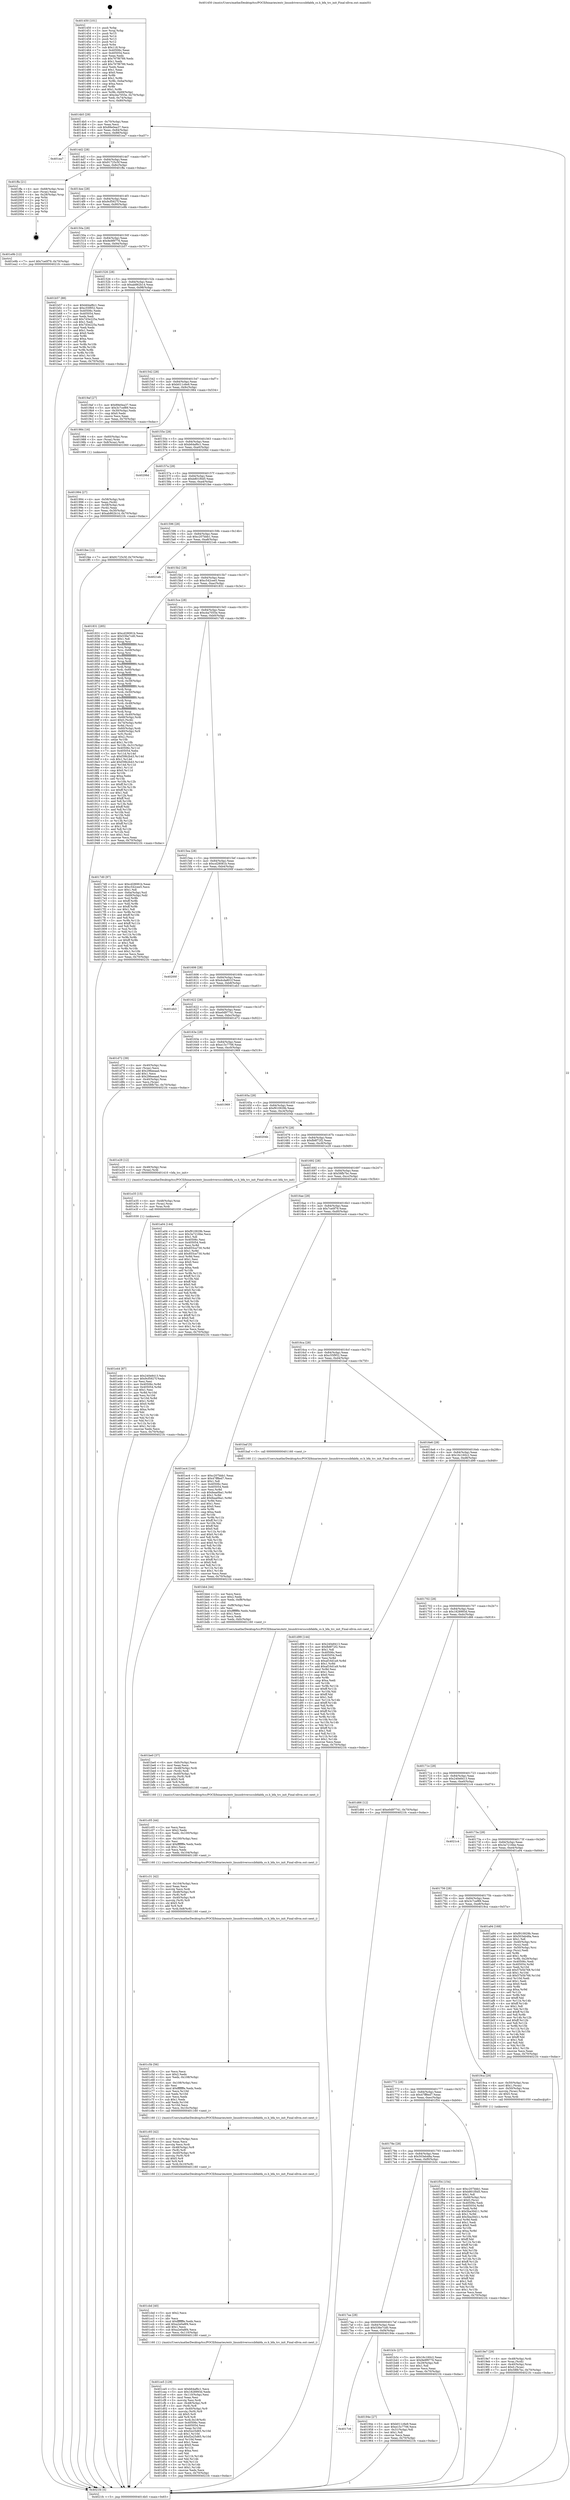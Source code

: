 digraph "0x401450" {
  label = "0x401450 (/mnt/c/Users/mathe/Desktop/tcc/POCII/binaries/extr_linuxdriversscsibfabfa_cs.h_bfa_trc_init_Final-ollvm.out::main(0))"
  labelloc = "t"
  node[shape=record]

  Entry [label="",width=0.3,height=0.3,shape=circle,fillcolor=black,style=filled]
  "0x4014b5" [label="{
     0x4014b5 [29]\l
     | [instrs]\l
     &nbsp;&nbsp;0x4014b5 \<+3\>: mov -0x70(%rbp),%eax\l
     &nbsp;&nbsp;0x4014b8 \<+2\>: mov %eax,%ecx\l
     &nbsp;&nbsp;0x4014ba \<+6\>: sub $0x89e0ea37,%ecx\l
     &nbsp;&nbsp;0x4014c0 \<+6\>: mov %eax,-0x84(%rbp)\l
     &nbsp;&nbsp;0x4014c6 \<+6\>: mov %ecx,-0x88(%rbp)\l
     &nbsp;&nbsp;0x4014cc \<+6\>: je 0000000000401ea7 \<main+0xa57\>\l
  }"]
  "0x401ea7" [label="{
     0x401ea7\l
  }", style=dashed]
  "0x4014d2" [label="{
     0x4014d2 [28]\l
     | [instrs]\l
     &nbsp;&nbsp;0x4014d2 \<+5\>: jmp 00000000004014d7 \<main+0x87\>\l
     &nbsp;&nbsp;0x4014d7 \<+6\>: mov -0x84(%rbp),%eax\l
     &nbsp;&nbsp;0x4014dd \<+5\>: sub $0x91725c5f,%eax\l
     &nbsp;&nbsp;0x4014e2 \<+6\>: mov %eax,-0x8c(%rbp)\l
     &nbsp;&nbsp;0x4014e8 \<+6\>: je 0000000000401ffa \<main+0xbaa\>\l
  }"]
  Exit [label="",width=0.3,height=0.3,shape=circle,fillcolor=black,style=filled,peripheries=2]
  "0x401ffa" [label="{
     0x401ffa [21]\l
     | [instrs]\l
     &nbsp;&nbsp;0x401ffa \<+4\>: mov -0x68(%rbp),%rax\l
     &nbsp;&nbsp;0x401ffe \<+2\>: mov (%rax),%eax\l
     &nbsp;&nbsp;0x402000 \<+4\>: lea -0x28(%rbp),%rsp\l
     &nbsp;&nbsp;0x402004 \<+1\>: pop %rbx\l
     &nbsp;&nbsp;0x402005 \<+2\>: pop %r12\l
     &nbsp;&nbsp;0x402007 \<+2\>: pop %r13\l
     &nbsp;&nbsp;0x402009 \<+2\>: pop %r14\l
     &nbsp;&nbsp;0x40200b \<+2\>: pop %r15\l
     &nbsp;&nbsp;0x40200d \<+1\>: pop %rbp\l
     &nbsp;&nbsp;0x40200e \<+1\>: ret\l
  }"]
  "0x4014ee" [label="{
     0x4014ee [28]\l
     | [instrs]\l
     &nbsp;&nbsp;0x4014ee \<+5\>: jmp 00000000004014f3 \<main+0xa3\>\l
     &nbsp;&nbsp;0x4014f3 \<+6\>: mov -0x84(%rbp),%eax\l
     &nbsp;&nbsp;0x4014f9 \<+5\>: sub $0x9cf5927f,%eax\l
     &nbsp;&nbsp;0x4014fe \<+6\>: mov %eax,-0x90(%rbp)\l
     &nbsp;&nbsp;0x401504 \<+6\>: je 0000000000401e9b \<main+0xa4b\>\l
  }"]
  "0x401e44" [label="{
     0x401e44 [87]\l
     | [instrs]\l
     &nbsp;&nbsp;0x401e44 \<+5\>: mov $0x240e8413,%ecx\l
     &nbsp;&nbsp;0x401e49 \<+5\>: mov $0x9cf5927f,%edx\l
     &nbsp;&nbsp;0x401e4e \<+2\>: xor %esi,%esi\l
     &nbsp;&nbsp;0x401e50 \<+8\>: mov 0x40506c,%r8d\l
     &nbsp;&nbsp;0x401e58 \<+8\>: mov 0x405054,%r9d\l
     &nbsp;&nbsp;0x401e60 \<+3\>: sub $0x1,%esi\l
     &nbsp;&nbsp;0x401e63 \<+3\>: mov %r8d,%r10d\l
     &nbsp;&nbsp;0x401e66 \<+3\>: add %esi,%r10d\l
     &nbsp;&nbsp;0x401e69 \<+4\>: imul %r10d,%r8d\l
     &nbsp;&nbsp;0x401e6d \<+4\>: and $0x1,%r8d\l
     &nbsp;&nbsp;0x401e71 \<+4\>: cmp $0x0,%r8d\l
     &nbsp;&nbsp;0x401e75 \<+4\>: sete %r11b\l
     &nbsp;&nbsp;0x401e79 \<+4\>: cmp $0xa,%r9d\l
     &nbsp;&nbsp;0x401e7d \<+3\>: setl %bl\l
     &nbsp;&nbsp;0x401e80 \<+3\>: mov %r11b,%r14b\l
     &nbsp;&nbsp;0x401e83 \<+3\>: and %bl,%r14b\l
     &nbsp;&nbsp;0x401e86 \<+3\>: xor %bl,%r11b\l
     &nbsp;&nbsp;0x401e89 \<+3\>: or %r11b,%r14b\l
     &nbsp;&nbsp;0x401e8c \<+4\>: test $0x1,%r14b\l
     &nbsp;&nbsp;0x401e90 \<+3\>: cmovne %edx,%ecx\l
     &nbsp;&nbsp;0x401e93 \<+3\>: mov %ecx,-0x70(%rbp)\l
     &nbsp;&nbsp;0x401e96 \<+5\>: jmp 00000000004021fc \<main+0xdac\>\l
  }"]
  "0x401e9b" [label="{
     0x401e9b [12]\l
     | [instrs]\l
     &nbsp;&nbsp;0x401e9b \<+7\>: movl $0x7ce0f79,-0x70(%rbp)\l
     &nbsp;&nbsp;0x401ea2 \<+5\>: jmp 00000000004021fc \<main+0xdac\>\l
  }"]
  "0x40150a" [label="{
     0x40150a [28]\l
     | [instrs]\l
     &nbsp;&nbsp;0x40150a \<+5\>: jmp 000000000040150f \<main+0xbf\>\l
     &nbsp;&nbsp;0x40150f \<+6\>: mov -0x84(%rbp),%eax\l
     &nbsp;&nbsp;0x401515 \<+5\>: sub $0x9e9f9776,%eax\l
     &nbsp;&nbsp;0x40151a \<+6\>: mov %eax,-0x94(%rbp)\l
     &nbsp;&nbsp;0x401520 \<+6\>: je 0000000000401b57 \<main+0x707\>\l
  }"]
  "0x401e35" [label="{
     0x401e35 [15]\l
     | [instrs]\l
     &nbsp;&nbsp;0x401e35 \<+4\>: mov -0x48(%rbp),%rax\l
     &nbsp;&nbsp;0x401e39 \<+3\>: mov (%rax),%rax\l
     &nbsp;&nbsp;0x401e3c \<+3\>: mov %rax,%rdi\l
     &nbsp;&nbsp;0x401e3f \<+5\>: call 0000000000401030 \<free@plt\>\l
     | [calls]\l
     &nbsp;&nbsp;0x401030 \{1\} (unknown)\l
  }"]
  "0x401b57" [label="{
     0x401b57 [88]\l
     | [instrs]\l
     &nbsp;&nbsp;0x401b57 \<+5\>: mov $0xb64af6c1,%eax\l
     &nbsp;&nbsp;0x401b5c \<+5\>: mov $0xc55f952,%ecx\l
     &nbsp;&nbsp;0x401b61 \<+7\>: mov 0x40506c,%edx\l
     &nbsp;&nbsp;0x401b68 \<+7\>: mov 0x405054,%esi\l
     &nbsp;&nbsp;0x401b6f \<+2\>: mov %edx,%edi\l
     &nbsp;&nbsp;0x401b71 \<+6\>: add $0x7d3e225a,%edi\l
     &nbsp;&nbsp;0x401b77 \<+3\>: sub $0x1,%edi\l
     &nbsp;&nbsp;0x401b7a \<+6\>: sub $0x7d3e225a,%edi\l
     &nbsp;&nbsp;0x401b80 \<+3\>: imul %edi,%edx\l
     &nbsp;&nbsp;0x401b83 \<+3\>: and $0x1,%edx\l
     &nbsp;&nbsp;0x401b86 \<+3\>: cmp $0x0,%edx\l
     &nbsp;&nbsp;0x401b89 \<+4\>: sete %r8b\l
     &nbsp;&nbsp;0x401b8d \<+3\>: cmp $0xa,%esi\l
     &nbsp;&nbsp;0x401b90 \<+4\>: setl %r9b\l
     &nbsp;&nbsp;0x401b94 \<+3\>: mov %r8b,%r10b\l
     &nbsp;&nbsp;0x401b97 \<+3\>: and %r9b,%r10b\l
     &nbsp;&nbsp;0x401b9a \<+3\>: xor %r9b,%r8b\l
     &nbsp;&nbsp;0x401b9d \<+3\>: or %r8b,%r10b\l
     &nbsp;&nbsp;0x401ba0 \<+4\>: test $0x1,%r10b\l
     &nbsp;&nbsp;0x401ba4 \<+3\>: cmovne %ecx,%eax\l
     &nbsp;&nbsp;0x401ba7 \<+3\>: mov %eax,-0x70(%rbp)\l
     &nbsp;&nbsp;0x401baa \<+5\>: jmp 00000000004021fc \<main+0xdac\>\l
  }"]
  "0x401526" [label="{
     0x401526 [28]\l
     | [instrs]\l
     &nbsp;&nbsp;0x401526 \<+5\>: jmp 000000000040152b \<main+0xdb\>\l
     &nbsp;&nbsp;0x40152b \<+6\>: mov -0x84(%rbp),%eax\l
     &nbsp;&nbsp;0x401531 \<+5\>: sub $0xab862b14,%eax\l
     &nbsp;&nbsp;0x401536 \<+6\>: mov %eax,-0x98(%rbp)\l
     &nbsp;&nbsp;0x40153c \<+6\>: je 00000000004019af \<main+0x55f\>\l
  }"]
  "0x401ce5" [label="{
     0x401ce5 [129]\l
     | [instrs]\l
     &nbsp;&nbsp;0x401ce5 \<+5\>: mov $0xb64af6c1,%ecx\l
     &nbsp;&nbsp;0x401cea \<+5\>: mov $0x1828993d,%edx\l
     &nbsp;&nbsp;0x401cef \<+6\>: mov -0x110(%rbp),%esi\l
     &nbsp;&nbsp;0x401cf5 \<+3\>: imul %eax,%esi\l
     &nbsp;&nbsp;0x401cf8 \<+3\>: movslq %esi,%rdi\l
     &nbsp;&nbsp;0x401cfb \<+4\>: mov -0x48(%rbp),%r8\l
     &nbsp;&nbsp;0x401cff \<+3\>: mov (%r8),%r8\l
     &nbsp;&nbsp;0x401d02 \<+4\>: mov -0x40(%rbp),%r9\l
     &nbsp;&nbsp;0x401d06 \<+3\>: movslq (%r9),%r9\l
     &nbsp;&nbsp;0x401d09 \<+4\>: shl $0x5,%r9\l
     &nbsp;&nbsp;0x401d0d \<+3\>: add %r9,%r8\l
     &nbsp;&nbsp;0x401d10 \<+4\>: mov %rdi,0x18(%r8)\l
     &nbsp;&nbsp;0x401d14 \<+7\>: mov 0x40506c,%eax\l
     &nbsp;&nbsp;0x401d1b \<+7\>: mov 0x405054,%esi\l
     &nbsp;&nbsp;0x401d22 \<+3\>: mov %eax,%r10d\l
     &nbsp;&nbsp;0x401d25 \<+7\>: sub $0xf2e25d65,%r10d\l
     &nbsp;&nbsp;0x401d2c \<+4\>: sub $0x1,%r10d\l
     &nbsp;&nbsp;0x401d30 \<+7\>: add $0xf2e25d65,%r10d\l
     &nbsp;&nbsp;0x401d37 \<+4\>: imul %r10d,%eax\l
     &nbsp;&nbsp;0x401d3b \<+3\>: and $0x1,%eax\l
     &nbsp;&nbsp;0x401d3e \<+3\>: cmp $0x0,%eax\l
     &nbsp;&nbsp;0x401d41 \<+4\>: sete %r11b\l
     &nbsp;&nbsp;0x401d45 \<+3\>: cmp $0xa,%esi\l
     &nbsp;&nbsp;0x401d48 \<+3\>: setl %bl\l
     &nbsp;&nbsp;0x401d4b \<+3\>: mov %r11b,%r14b\l
     &nbsp;&nbsp;0x401d4e \<+3\>: and %bl,%r14b\l
     &nbsp;&nbsp;0x401d51 \<+3\>: xor %bl,%r11b\l
     &nbsp;&nbsp;0x401d54 \<+3\>: or %r11b,%r14b\l
     &nbsp;&nbsp;0x401d57 \<+4\>: test $0x1,%r14b\l
     &nbsp;&nbsp;0x401d5b \<+3\>: cmovne %edx,%ecx\l
     &nbsp;&nbsp;0x401d5e \<+3\>: mov %ecx,-0x70(%rbp)\l
     &nbsp;&nbsp;0x401d61 \<+5\>: jmp 00000000004021fc \<main+0xdac\>\l
  }"]
  "0x4019af" [label="{
     0x4019af [27]\l
     | [instrs]\l
     &nbsp;&nbsp;0x4019af \<+5\>: mov $0x89e0ea37,%eax\l
     &nbsp;&nbsp;0x4019b4 \<+5\>: mov $0x3c7cef89,%ecx\l
     &nbsp;&nbsp;0x4019b9 \<+3\>: mov -0x30(%rbp),%edx\l
     &nbsp;&nbsp;0x4019bc \<+3\>: cmp $0x0,%edx\l
     &nbsp;&nbsp;0x4019bf \<+3\>: cmove %ecx,%eax\l
     &nbsp;&nbsp;0x4019c2 \<+3\>: mov %eax,-0x70(%rbp)\l
     &nbsp;&nbsp;0x4019c5 \<+5\>: jmp 00000000004021fc \<main+0xdac\>\l
  }"]
  "0x401542" [label="{
     0x401542 [28]\l
     | [instrs]\l
     &nbsp;&nbsp;0x401542 \<+5\>: jmp 0000000000401547 \<main+0xf7\>\l
     &nbsp;&nbsp;0x401547 \<+6\>: mov -0x84(%rbp),%eax\l
     &nbsp;&nbsp;0x40154d \<+5\>: sub $0xb011c6e9,%eax\l
     &nbsp;&nbsp;0x401552 \<+6\>: mov %eax,-0x9c(%rbp)\l
     &nbsp;&nbsp;0x401558 \<+6\>: je 0000000000401984 \<main+0x534\>\l
  }"]
  "0x401cbd" [label="{
     0x401cbd [40]\l
     | [instrs]\l
     &nbsp;&nbsp;0x401cbd \<+5\>: mov $0x2,%ecx\l
     &nbsp;&nbsp;0x401cc2 \<+1\>: cltd\l
     &nbsp;&nbsp;0x401cc3 \<+2\>: idiv %ecx\l
     &nbsp;&nbsp;0x401cc5 \<+6\>: imul $0xfffffffe,%edx,%ecx\l
     &nbsp;&nbsp;0x401ccb \<+6\>: add $0xa2e0a8f4,%ecx\l
     &nbsp;&nbsp;0x401cd1 \<+3\>: add $0x1,%ecx\l
     &nbsp;&nbsp;0x401cd4 \<+6\>: sub $0xa2e0a8f4,%ecx\l
     &nbsp;&nbsp;0x401cda \<+6\>: mov %ecx,-0x110(%rbp)\l
     &nbsp;&nbsp;0x401ce0 \<+5\>: call 0000000000401160 \<next_i\>\l
     | [calls]\l
     &nbsp;&nbsp;0x401160 \{1\} (/mnt/c/Users/mathe/Desktop/tcc/POCII/binaries/extr_linuxdriversscsibfabfa_cs.h_bfa_trc_init_Final-ollvm.out::next_i)\l
  }"]
  "0x401984" [label="{
     0x401984 [16]\l
     | [instrs]\l
     &nbsp;&nbsp;0x401984 \<+4\>: mov -0x60(%rbp),%rax\l
     &nbsp;&nbsp;0x401988 \<+3\>: mov (%rax),%rax\l
     &nbsp;&nbsp;0x40198b \<+4\>: mov 0x8(%rax),%rdi\l
     &nbsp;&nbsp;0x40198f \<+5\>: call 0000000000401060 \<atoi@plt\>\l
     | [calls]\l
     &nbsp;&nbsp;0x401060 \{1\} (unknown)\l
  }"]
  "0x40155e" [label="{
     0x40155e [28]\l
     | [instrs]\l
     &nbsp;&nbsp;0x40155e \<+5\>: jmp 0000000000401563 \<main+0x113\>\l
     &nbsp;&nbsp;0x401563 \<+6\>: mov -0x84(%rbp),%eax\l
     &nbsp;&nbsp;0x401569 \<+5\>: sub $0xb64af6c1,%eax\l
     &nbsp;&nbsp;0x40156e \<+6\>: mov %eax,-0xa0(%rbp)\l
     &nbsp;&nbsp;0x401574 \<+6\>: je 000000000040206d \<main+0xc1d\>\l
  }"]
  "0x401c93" [label="{
     0x401c93 [42]\l
     | [instrs]\l
     &nbsp;&nbsp;0x401c93 \<+6\>: mov -0x10c(%rbp),%ecx\l
     &nbsp;&nbsp;0x401c99 \<+3\>: imul %eax,%ecx\l
     &nbsp;&nbsp;0x401c9c \<+3\>: movslq %ecx,%rdi\l
     &nbsp;&nbsp;0x401c9f \<+4\>: mov -0x48(%rbp),%r8\l
     &nbsp;&nbsp;0x401ca3 \<+3\>: mov (%r8),%r8\l
     &nbsp;&nbsp;0x401ca6 \<+4\>: mov -0x40(%rbp),%r9\l
     &nbsp;&nbsp;0x401caa \<+3\>: movslq (%r9),%r9\l
     &nbsp;&nbsp;0x401cad \<+4\>: shl $0x5,%r9\l
     &nbsp;&nbsp;0x401cb1 \<+3\>: add %r9,%r8\l
     &nbsp;&nbsp;0x401cb4 \<+4\>: mov %rdi,0x10(%r8)\l
     &nbsp;&nbsp;0x401cb8 \<+5\>: call 0000000000401160 \<next_i\>\l
     | [calls]\l
     &nbsp;&nbsp;0x401160 \{1\} (/mnt/c/Users/mathe/Desktop/tcc/POCII/binaries/extr_linuxdriversscsibfabfa_cs.h_bfa_trc_init_Final-ollvm.out::next_i)\l
  }"]
  "0x40206d" [label="{
     0x40206d\l
  }", style=dashed]
  "0x40157a" [label="{
     0x40157a [28]\l
     | [instrs]\l
     &nbsp;&nbsp;0x40157a \<+5\>: jmp 000000000040157f \<main+0x12f\>\l
     &nbsp;&nbsp;0x40157f \<+6\>: mov -0x84(%rbp),%eax\l
     &nbsp;&nbsp;0x401585 \<+5\>: sub $0xb801f0d5,%eax\l
     &nbsp;&nbsp;0x40158a \<+6\>: mov %eax,-0xa4(%rbp)\l
     &nbsp;&nbsp;0x401590 \<+6\>: je 0000000000401fee \<main+0xb9e\>\l
  }"]
  "0x401c5b" [label="{
     0x401c5b [56]\l
     | [instrs]\l
     &nbsp;&nbsp;0x401c5b \<+2\>: xor %ecx,%ecx\l
     &nbsp;&nbsp;0x401c5d \<+5\>: mov $0x2,%edx\l
     &nbsp;&nbsp;0x401c62 \<+6\>: mov %edx,-0x108(%rbp)\l
     &nbsp;&nbsp;0x401c68 \<+1\>: cltd\l
     &nbsp;&nbsp;0x401c69 \<+6\>: mov -0x108(%rbp),%esi\l
     &nbsp;&nbsp;0x401c6f \<+2\>: idiv %esi\l
     &nbsp;&nbsp;0x401c71 \<+6\>: imul $0xfffffffe,%edx,%edx\l
     &nbsp;&nbsp;0x401c77 \<+3\>: mov %ecx,%r10d\l
     &nbsp;&nbsp;0x401c7a \<+3\>: sub %edx,%r10d\l
     &nbsp;&nbsp;0x401c7d \<+2\>: mov %ecx,%edx\l
     &nbsp;&nbsp;0x401c7f \<+3\>: sub $0x1,%edx\l
     &nbsp;&nbsp;0x401c82 \<+3\>: add %edx,%r10d\l
     &nbsp;&nbsp;0x401c85 \<+3\>: sub %r10d,%ecx\l
     &nbsp;&nbsp;0x401c88 \<+6\>: mov %ecx,-0x10c(%rbp)\l
     &nbsp;&nbsp;0x401c8e \<+5\>: call 0000000000401160 \<next_i\>\l
     | [calls]\l
     &nbsp;&nbsp;0x401160 \{1\} (/mnt/c/Users/mathe/Desktop/tcc/POCII/binaries/extr_linuxdriversscsibfabfa_cs.h_bfa_trc_init_Final-ollvm.out::next_i)\l
  }"]
  "0x401fee" [label="{
     0x401fee [12]\l
     | [instrs]\l
     &nbsp;&nbsp;0x401fee \<+7\>: movl $0x91725c5f,-0x70(%rbp)\l
     &nbsp;&nbsp;0x401ff5 \<+5\>: jmp 00000000004021fc \<main+0xdac\>\l
  }"]
  "0x401596" [label="{
     0x401596 [28]\l
     | [instrs]\l
     &nbsp;&nbsp;0x401596 \<+5\>: jmp 000000000040159b \<main+0x14b\>\l
     &nbsp;&nbsp;0x40159b \<+6\>: mov -0x84(%rbp),%eax\l
     &nbsp;&nbsp;0x4015a1 \<+5\>: sub $0xc207bbb1,%eax\l
     &nbsp;&nbsp;0x4015a6 \<+6\>: mov %eax,-0xa8(%rbp)\l
     &nbsp;&nbsp;0x4015ac \<+6\>: je 00000000004021eb \<main+0xd9b\>\l
  }"]
  "0x401c31" [label="{
     0x401c31 [42]\l
     | [instrs]\l
     &nbsp;&nbsp;0x401c31 \<+6\>: mov -0x104(%rbp),%ecx\l
     &nbsp;&nbsp;0x401c37 \<+3\>: imul %eax,%ecx\l
     &nbsp;&nbsp;0x401c3a \<+3\>: movslq %ecx,%rdi\l
     &nbsp;&nbsp;0x401c3d \<+4\>: mov -0x48(%rbp),%r8\l
     &nbsp;&nbsp;0x401c41 \<+3\>: mov (%r8),%r8\l
     &nbsp;&nbsp;0x401c44 \<+4\>: mov -0x40(%rbp),%r9\l
     &nbsp;&nbsp;0x401c48 \<+3\>: movslq (%r9),%r9\l
     &nbsp;&nbsp;0x401c4b \<+4\>: shl $0x5,%r9\l
     &nbsp;&nbsp;0x401c4f \<+3\>: add %r9,%r8\l
     &nbsp;&nbsp;0x401c52 \<+4\>: mov %rdi,0x8(%r8)\l
     &nbsp;&nbsp;0x401c56 \<+5\>: call 0000000000401160 \<next_i\>\l
     | [calls]\l
     &nbsp;&nbsp;0x401160 \{1\} (/mnt/c/Users/mathe/Desktop/tcc/POCII/binaries/extr_linuxdriversscsibfabfa_cs.h_bfa_trc_init_Final-ollvm.out::next_i)\l
  }"]
  "0x4021eb" [label="{
     0x4021eb\l
  }", style=dashed]
  "0x4015b2" [label="{
     0x4015b2 [28]\l
     | [instrs]\l
     &nbsp;&nbsp;0x4015b2 \<+5\>: jmp 00000000004015b7 \<main+0x167\>\l
     &nbsp;&nbsp;0x4015b7 \<+6\>: mov -0x84(%rbp),%eax\l
     &nbsp;&nbsp;0x4015bd \<+5\>: sub $0xc542cee5,%eax\l
     &nbsp;&nbsp;0x4015c2 \<+6\>: mov %eax,-0xac(%rbp)\l
     &nbsp;&nbsp;0x4015c8 \<+6\>: je 0000000000401831 \<main+0x3e1\>\l
  }"]
  "0x401c05" [label="{
     0x401c05 [44]\l
     | [instrs]\l
     &nbsp;&nbsp;0x401c05 \<+2\>: xor %ecx,%ecx\l
     &nbsp;&nbsp;0x401c07 \<+5\>: mov $0x2,%edx\l
     &nbsp;&nbsp;0x401c0c \<+6\>: mov %edx,-0x100(%rbp)\l
     &nbsp;&nbsp;0x401c12 \<+1\>: cltd\l
     &nbsp;&nbsp;0x401c13 \<+6\>: mov -0x100(%rbp),%esi\l
     &nbsp;&nbsp;0x401c19 \<+2\>: idiv %esi\l
     &nbsp;&nbsp;0x401c1b \<+6\>: imul $0xfffffffe,%edx,%edx\l
     &nbsp;&nbsp;0x401c21 \<+3\>: sub $0x1,%ecx\l
     &nbsp;&nbsp;0x401c24 \<+2\>: sub %ecx,%edx\l
     &nbsp;&nbsp;0x401c26 \<+6\>: mov %edx,-0x104(%rbp)\l
     &nbsp;&nbsp;0x401c2c \<+5\>: call 0000000000401160 \<next_i\>\l
     | [calls]\l
     &nbsp;&nbsp;0x401160 \{1\} (/mnt/c/Users/mathe/Desktop/tcc/POCII/binaries/extr_linuxdriversscsibfabfa_cs.h_bfa_trc_init_Final-ollvm.out::next_i)\l
  }"]
  "0x401831" [label="{
     0x401831 [285]\l
     | [instrs]\l
     &nbsp;&nbsp;0x401831 \<+5\>: mov $0xcd28081b,%eax\l
     &nbsp;&nbsp;0x401836 \<+5\>: mov $0x536e7cd0,%ecx\l
     &nbsp;&nbsp;0x40183b \<+2\>: mov $0x1,%dl\l
     &nbsp;&nbsp;0x40183d \<+3\>: mov %rsp,%rsi\l
     &nbsp;&nbsp;0x401840 \<+4\>: add $0xfffffffffffffff0,%rsi\l
     &nbsp;&nbsp;0x401844 \<+3\>: mov %rsi,%rsp\l
     &nbsp;&nbsp;0x401847 \<+4\>: mov %rsi,-0x68(%rbp)\l
     &nbsp;&nbsp;0x40184b \<+3\>: mov %rsp,%rsi\l
     &nbsp;&nbsp;0x40184e \<+4\>: add $0xfffffffffffffff0,%rsi\l
     &nbsp;&nbsp;0x401852 \<+3\>: mov %rsi,%rsp\l
     &nbsp;&nbsp;0x401855 \<+3\>: mov %rsp,%rdi\l
     &nbsp;&nbsp;0x401858 \<+4\>: add $0xfffffffffffffff0,%rdi\l
     &nbsp;&nbsp;0x40185c \<+3\>: mov %rdi,%rsp\l
     &nbsp;&nbsp;0x40185f \<+4\>: mov %rdi,-0x60(%rbp)\l
     &nbsp;&nbsp;0x401863 \<+3\>: mov %rsp,%rdi\l
     &nbsp;&nbsp;0x401866 \<+4\>: add $0xfffffffffffffff0,%rdi\l
     &nbsp;&nbsp;0x40186a \<+3\>: mov %rdi,%rsp\l
     &nbsp;&nbsp;0x40186d \<+4\>: mov %rdi,-0x58(%rbp)\l
     &nbsp;&nbsp;0x401871 \<+3\>: mov %rsp,%rdi\l
     &nbsp;&nbsp;0x401874 \<+4\>: add $0xfffffffffffffff0,%rdi\l
     &nbsp;&nbsp;0x401878 \<+3\>: mov %rdi,%rsp\l
     &nbsp;&nbsp;0x40187b \<+4\>: mov %rdi,-0x50(%rbp)\l
     &nbsp;&nbsp;0x40187f \<+3\>: mov %rsp,%rdi\l
     &nbsp;&nbsp;0x401882 \<+4\>: add $0xfffffffffffffff0,%rdi\l
     &nbsp;&nbsp;0x401886 \<+3\>: mov %rdi,%rsp\l
     &nbsp;&nbsp;0x401889 \<+4\>: mov %rdi,-0x48(%rbp)\l
     &nbsp;&nbsp;0x40188d \<+3\>: mov %rsp,%rdi\l
     &nbsp;&nbsp;0x401890 \<+4\>: add $0xfffffffffffffff0,%rdi\l
     &nbsp;&nbsp;0x401894 \<+3\>: mov %rdi,%rsp\l
     &nbsp;&nbsp;0x401897 \<+4\>: mov %rdi,-0x40(%rbp)\l
     &nbsp;&nbsp;0x40189b \<+4\>: mov -0x68(%rbp),%rdi\l
     &nbsp;&nbsp;0x40189f \<+6\>: movl $0x0,(%rdi)\l
     &nbsp;&nbsp;0x4018a5 \<+4\>: mov -0x74(%rbp),%r8d\l
     &nbsp;&nbsp;0x4018a9 \<+3\>: mov %r8d,(%rsi)\l
     &nbsp;&nbsp;0x4018ac \<+4\>: mov -0x60(%rbp),%rdi\l
     &nbsp;&nbsp;0x4018b0 \<+4\>: mov -0x80(%rbp),%r9\l
     &nbsp;&nbsp;0x4018b4 \<+3\>: mov %r9,(%rdi)\l
     &nbsp;&nbsp;0x4018b7 \<+3\>: cmpl $0x2,(%rsi)\l
     &nbsp;&nbsp;0x4018ba \<+4\>: setne %r10b\l
     &nbsp;&nbsp;0x4018be \<+4\>: and $0x1,%r10b\l
     &nbsp;&nbsp;0x4018c2 \<+4\>: mov %r10b,-0x31(%rbp)\l
     &nbsp;&nbsp;0x4018c6 \<+8\>: mov 0x40506c,%r11d\l
     &nbsp;&nbsp;0x4018ce \<+7\>: mov 0x405054,%ebx\l
     &nbsp;&nbsp;0x4018d5 \<+3\>: mov %r11d,%r14d\l
     &nbsp;&nbsp;0x4018d8 \<+7\>: sub $0xf39b2b43,%r14d\l
     &nbsp;&nbsp;0x4018df \<+4\>: sub $0x1,%r14d\l
     &nbsp;&nbsp;0x4018e3 \<+7\>: add $0xf39b2b43,%r14d\l
     &nbsp;&nbsp;0x4018ea \<+4\>: imul %r14d,%r11d\l
     &nbsp;&nbsp;0x4018ee \<+4\>: and $0x1,%r11d\l
     &nbsp;&nbsp;0x4018f2 \<+4\>: cmp $0x0,%r11d\l
     &nbsp;&nbsp;0x4018f6 \<+4\>: sete %r10b\l
     &nbsp;&nbsp;0x4018fa \<+3\>: cmp $0xa,%ebx\l
     &nbsp;&nbsp;0x4018fd \<+4\>: setl %r15b\l
     &nbsp;&nbsp;0x401901 \<+3\>: mov %r10b,%r12b\l
     &nbsp;&nbsp;0x401904 \<+4\>: xor $0xff,%r12b\l
     &nbsp;&nbsp;0x401908 \<+3\>: mov %r15b,%r13b\l
     &nbsp;&nbsp;0x40190b \<+4\>: xor $0xff,%r13b\l
     &nbsp;&nbsp;0x40190f \<+3\>: xor $0x1,%dl\l
     &nbsp;&nbsp;0x401912 \<+3\>: mov %r12b,%sil\l
     &nbsp;&nbsp;0x401915 \<+4\>: and $0xff,%sil\l
     &nbsp;&nbsp;0x401919 \<+3\>: and %dl,%r10b\l
     &nbsp;&nbsp;0x40191c \<+3\>: mov %r13b,%dil\l
     &nbsp;&nbsp;0x40191f \<+4\>: and $0xff,%dil\l
     &nbsp;&nbsp;0x401923 \<+3\>: and %dl,%r15b\l
     &nbsp;&nbsp;0x401926 \<+3\>: or %r10b,%sil\l
     &nbsp;&nbsp;0x401929 \<+3\>: or %r15b,%dil\l
     &nbsp;&nbsp;0x40192c \<+3\>: xor %dil,%sil\l
     &nbsp;&nbsp;0x40192f \<+3\>: or %r13b,%r12b\l
     &nbsp;&nbsp;0x401932 \<+4\>: xor $0xff,%r12b\l
     &nbsp;&nbsp;0x401936 \<+3\>: or $0x1,%dl\l
     &nbsp;&nbsp;0x401939 \<+3\>: and %dl,%r12b\l
     &nbsp;&nbsp;0x40193c \<+3\>: or %r12b,%sil\l
     &nbsp;&nbsp;0x40193f \<+4\>: test $0x1,%sil\l
     &nbsp;&nbsp;0x401943 \<+3\>: cmovne %ecx,%eax\l
     &nbsp;&nbsp;0x401946 \<+3\>: mov %eax,-0x70(%rbp)\l
     &nbsp;&nbsp;0x401949 \<+5\>: jmp 00000000004021fc \<main+0xdac\>\l
  }"]
  "0x4015ce" [label="{
     0x4015ce [28]\l
     | [instrs]\l
     &nbsp;&nbsp;0x4015ce \<+5\>: jmp 00000000004015d3 \<main+0x183\>\l
     &nbsp;&nbsp;0x4015d3 \<+6\>: mov -0x84(%rbp),%eax\l
     &nbsp;&nbsp;0x4015d9 \<+5\>: sub $0xcba7055e,%eax\l
     &nbsp;&nbsp;0x4015de \<+6\>: mov %eax,-0xb0(%rbp)\l
     &nbsp;&nbsp;0x4015e4 \<+6\>: je 00000000004017d0 \<main+0x380\>\l
  }"]
  "0x401be0" [label="{
     0x401be0 [37]\l
     | [instrs]\l
     &nbsp;&nbsp;0x401be0 \<+6\>: mov -0xfc(%rbp),%ecx\l
     &nbsp;&nbsp;0x401be6 \<+3\>: imul %eax,%ecx\l
     &nbsp;&nbsp;0x401be9 \<+4\>: mov -0x48(%rbp),%rdi\l
     &nbsp;&nbsp;0x401bed \<+3\>: mov (%rdi),%rdi\l
     &nbsp;&nbsp;0x401bf0 \<+4\>: mov -0x40(%rbp),%r8\l
     &nbsp;&nbsp;0x401bf4 \<+3\>: movslq (%r8),%r8\l
     &nbsp;&nbsp;0x401bf7 \<+4\>: shl $0x5,%r8\l
     &nbsp;&nbsp;0x401bfb \<+3\>: add %r8,%rdi\l
     &nbsp;&nbsp;0x401bfe \<+2\>: mov %ecx,(%rdi)\l
     &nbsp;&nbsp;0x401c00 \<+5\>: call 0000000000401160 \<next_i\>\l
     | [calls]\l
     &nbsp;&nbsp;0x401160 \{1\} (/mnt/c/Users/mathe/Desktop/tcc/POCII/binaries/extr_linuxdriversscsibfabfa_cs.h_bfa_trc_init_Final-ollvm.out::next_i)\l
  }"]
  "0x4017d0" [label="{
     0x4017d0 [97]\l
     | [instrs]\l
     &nbsp;&nbsp;0x4017d0 \<+5\>: mov $0xcd28081b,%eax\l
     &nbsp;&nbsp;0x4017d5 \<+5\>: mov $0xc542cee5,%ecx\l
     &nbsp;&nbsp;0x4017da \<+2\>: mov $0x1,%dl\l
     &nbsp;&nbsp;0x4017dc \<+4\>: mov -0x6a(%rbp),%sil\l
     &nbsp;&nbsp;0x4017e0 \<+4\>: mov -0x69(%rbp),%dil\l
     &nbsp;&nbsp;0x4017e4 \<+3\>: mov %sil,%r8b\l
     &nbsp;&nbsp;0x4017e7 \<+4\>: xor $0xff,%r8b\l
     &nbsp;&nbsp;0x4017eb \<+3\>: mov %dil,%r9b\l
     &nbsp;&nbsp;0x4017ee \<+4\>: xor $0xff,%r9b\l
     &nbsp;&nbsp;0x4017f2 \<+3\>: xor $0x1,%dl\l
     &nbsp;&nbsp;0x4017f5 \<+3\>: mov %r8b,%r10b\l
     &nbsp;&nbsp;0x4017f8 \<+4\>: and $0xff,%r10b\l
     &nbsp;&nbsp;0x4017fc \<+3\>: and %dl,%sil\l
     &nbsp;&nbsp;0x4017ff \<+3\>: mov %r9b,%r11b\l
     &nbsp;&nbsp;0x401802 \<+4\>: and $0xff,%r11b\l
     &nbsp;&nbsp;0x401806 \<+3\>: and %dl,%dil\l
     &nbsp;&nbsp;0x401809 \<+3\>: or %sil,%r10b\l
     &nbsp;&nbsp;0x40180c \<+3\>: or %dil,%r11b\l
     &nbsp;&nbsp;0x40180f \<+3\>: xor %r11b,%r10b\l
     &nbsp;&nbsp;0x401812 \<+3\>: or %r9b,%r8b\l
     &nbsp;&nbsp;0x401815 \<+4\>: xor $0xff,%r8b\l
     &nbsp;&nbsp;0x401819 \<+3\>: or $0x1,%dl\l
     &nbsp;&nbsp;0x40181c \<+3\>: and %dl,%r8b\l
     &nbsp;&nbsp;0x40181f \<+3\>: or %r8b,%r10b\l
     &nbsp;&nbsp;0x401822 \<+4\>: test $0x1,%r10b\l
     &nbsp;&nbsp;0x401826 \<+3\>: cmovne %ecx,%eax\l
     &nbsp;&nbsp;0x401829 \<+3\>: mov %eax,-0x70(%rbp)\l
     &nbsp;&nbsp;0x40182c \<+5\>: jmp 00000000004021fc \<main+0xdac\>\l
  }"]
  "0x4015ea" [label="{
     0x4015ea [28]\l
     | [instrs]\l
     &nbsp;&nbsp;0x4015ea \<+5\>: jmp 00000000004015ef \<main+0x19f\>\l
     &nbsp;&nbsp;0x4015ef \<+6\>: mov -0x84(%rbp),%eax\l
     &nbsp;&nbsp;0x4015f5 \<+5\>: sub $0xcd28081b,%eax\l
     &nbsp;&nbsp;0x4015fa \<+6\>: mov %eax,-0xb4(%rbp)\l
     &nbsp;&nbsp;0x401600 \<+6\>: je 000000000040200f \<main+0xbbf\>\l
  }"]
  "0x4021fc" [label="{
     0x4021fc [5]\l
     | [instrs]\l
     &nbsp;&nbsp;0x4021fc \<+5\>: jmp 00000000004014b5 \<main+0x65\>\l
  }"]
  "0x401450" [label="{
     0x401450 [101]\l
     | [instrs]\l
     &nbsp;&nbsp;0x401450 \<+1\>: push %rbp\l
     &nbsp;&nbsp;0x401451 \<+3\>: mov %rsp,%rbp\l
     &nbsp;&nbsp;0x401454 \<+2\>: push %r15\l
     &nbsp;&nbsp;0x401456 \<+2\>: push %r14\l
     &nbsp;&nbsp;0x401458 \<+2\>: push %r13\l
     &nbsp;&nbsp;0x40145a \<+2\>: push %r12\l
     &nbsp;&nbsp;0x40145c \<+1\>: push %rbx\l
     &nbsp;&nbsp;0x40145d \<+7\>: sub $0x118,%rsp\l
     &nbsp;&nbsp;0x401464 \<+7\>: mov 0x40506c,%eax\l
     &nbsp;&nbsp;0x40146b \<+7\>: mov 0x405054,%ecx\l
     &nbsp;&nbsp;0x401472 \<+2\>: mov %eax,%edx\l
     &nbsp;&nbsp;0x401474 \<+6\>: sub $0x767f6789,%edx\l
     &nbsp;&nbsp;0x40147a \<+3\>: sub $0x1,%edx\l
     &nbsp;&nbsp;0x40147d \<+6\>: add $0x767f6789,%edx\l
     &nbsp;&nbsp;0x401483 \<+3\>: imul %edx,%eax\l
     &nbsp;&nbsp;0x401486 \<+3\>: and $0x1,%eax\l
     &nbsp;&nbsp;0x401489 \<+3\>: cmp $0x0,%eax\l
     &nbsp;&nbsp;0x40148c \<+4\>: sete %r8b\l
     &nbsp;&nbsp;0x401490 \<+4\>: and $0x1,%r8b\l
     &nbsp;&nbsp;0x401494 \<+4\>: mov %r8b,-0x6a(%rbp)\l
     &nbsp;&nbsp;0x401498 \<+3\>: cmp $0xa,%ecx\l
     &nbsp;&nbsp;0x40149b \<+4\>: setl %r8b\l
     &nbsp;&nbsp;0x40149f \<+4\>: and $0x1,%r8b\l
     &nbsp;&nbsp;0x4014a3 \<+4\>: mov %r8b,-0x69(%rbp)\l
     &nbsp;&nbsp;0x4014a7 \<+7\>: movl $0xcba7055e,-0x70(%rbp)\l
     &nbsp;&nbsp;0x4014ae \<+3\>: mov %edi,-0x74(%rbp)\l
     &nbsp;&nbsp;0x4014b1 \<+4\>: mov %rsi,-0x80(%rbp)\l
  }"]
  "0x401bb4" [label="{
     0x401bb4 [44]\l
     | [instrs]\l
     &nbsp;&nbsp;0x401bb4 \<+2\>: xor %ecx,%ecx\l
     &nbsp;&nbsp;0x401bb6 \<+5\>: mov $0x2,%edx\l
     &nbsp;&nbsp;0x401bbb \<+6\>: mov %edx,-0xf8(%rbp)\l
     &nbsp;&nbsp;0x401bc1 \<+1\>: cltd\l
     &nbsp;&nbsp;0x401bc2 \<+6\>: mov -0xf8(%rbp),%esi\l
     &nbsp;&nbsp;0x401bc8 \<+2\>: idiv %esi\l
     &nbsp;&nbsp;0x401bca \<+6\>: imul $0xfffffffe,%edx,%edx\l
     &nbsp;&nbsp;0x401bd0 \<+3\>: sub $0x1,%ecx\l
     &nbsp;&nbsp;0x401bd3 \<+2\>: sub %ecx,%edx\l
     &nbsp;&nbsp;0x401bd5 \<+6\>: mov %edx,-0xfc(%rbp)\l
     &nbsp;&nbsp;0x401bdb \<+5\>: call 0000000000401160 \<next_i\>\l
     | [calls]\l
     &nbsp;&nbsp;0x401160 \{1\} (/mnt/c/Users/mathe/Desktop/tcc/POCII/binaries/extr_linuxdriversscsibfabfa_cs.h_bfa_trc_init_Final-ollvm.out::next_i)\l
  }"]
  "0x4019e7" [label="{
     0x4019e7 [29]\l
     | [instrs]\l
     &nbsp;&nbsp;0x4019e7 \<+4\>: mov -0x48(%rbp),%rdi\l
     &nbsp;&nbsp;0x4019eb \<+3\>: mov %rax,(%rdi)\l
     &nbsp;&nbsp;0x4019ee \<+4\>: mov -0x40(%rbp),%rax\l
     &nbsp;&nbsp;0x4019f2 \<+6\>: movl $0x0,(%rax)\l
     &nbsp;&nbsp;0x4019f8 \<+7\>: movl $0x58fb7bc,-0x70(%rbp)\l
     &nbsp;&nbsp;0x4019ff \<+5\>: jmp 00000000004021fc \<main+0xdac\>\l
  }"]
  "0x40200f" [label="{
     0x40200f\l
  }", style=dashed]
  "0x401606" [label="{
     0x401606 [28]\l
     | [instrs]\l
     &nbsp;&nbsp;0x401606 \<+5\>: jmp 000000000040160b \<main+0x1bb\>\l
     &nbsp;&nbsp;0x40160b \<+6\>: mov -0x84(%rbp),%eax\l
     &nbsp;&nbsp;0x401611 \<+5\>: sub $0xdcda801f,%eax\l
     &nbsp;&nbsp;0x401616 \<+6\>: mov %eax,-0xb8(%rbp)\l
     &nbsp;&nbsp;0x40161c \<+6\>: je 0000000000401eb3 \<main+0xa63\>\l
  }"]
  "0x401994" [label="{
     0x401994 [27]\l
     | [instrs]\l
     &nbsp;&nbsp;0x401994 \<+4\>: mov -0x58(%rbp),%rdi\l
     &nbsp;&nbsp;0x401998 \<+2\>: mov %eax,(%rdi)\l
     &nbsp;&nbsp;0x40199a \<+4\>: mov -0x58(%rbp),%rdi\l
     &nbsp;&nbsp;0x40199e \<+2\>: mov (%rdi),%eax\l
     &nbsp;&nbsp;0x4019a0 \<+3\>: mov %eax,-0x30(%rbp)\l
     &nbsp;&nbsp;0x4019a3 \<+7\>: movl $0xab862b14,-0x70(%rbp)\l
     &nbsp;&nbsp;0x4019aa \<+5\>: jmp 00000000004021fc \<main+0xdac\>\l
  }"]
  "0x401eb3" [label="{
     0x401eb3\l
  }", style=dashed]
  "0x401622" [label="{
     0x401622 [28]\l
     | [instrs]\l
     &nbsp;&nbsp;0x401622 \<+5\>: jmp 0000000000401627 \<main+0x1d7\>\l
     &nbsp;&nbsp;0x401627 \<+6\>: mov -0x84(%rbp),%eax\l
     &nbsp;&nbsp;0x40162d \<+5\>: sub $0xe0d97741,%eax\l
     &nbsp;&nbsp;0x401632 \<+6\>: mov %eax,-0xbc(%rbp)\l
     &nbsp;&nbsp;0x401638 \<+6\>: je 0000000000401d72 \<main+0x922\>\l
  }"]
  "0x4017c6" [label="{
     0x4017c6\l
  }", style=dashed]
  "0x401d72" [label="{
     0x401d72 [39]\l
     | [instrs]\l
     &nbsp;&nbsp;0x401d72 \<+4\>: mov -0x40(%rbp),%rax\l
     &nbsp;&nbsp;0x401d76 \<+2\>: mov (%rax),%ecx\l
     &nbsp;&nbsp;0x401d78 \<+6\>: add $0x296eeaad,%ecx\l
     &nbsp;&nbsp;0x401d7e \<+3\>: add $0x1,%ecx\l
     &nbsp;&nbsp;0x401d81 \<+6\>: sub $0x296eeaad,%ecx\l
     &nbsp;&nbsp;0x401d87 \<+4\>: mov -0x40(%rbp),%rax\l
     &nbsp;&nbsp;0x401d8b \<+2\>: mov %ecx,(%rax)\l
     &nbsp;&nbsp;0x401d8d \<+7\>: movl $0x58fb7bc,-0x70(%rbp)\l
     &nbsp;&nbsp;0x401d94 \<+5\>: jmp 00000000004021fc \<main+0xdac\>\l
  }"]
  "0x40163e" [label="{
     0x40163e [28]\l
     | [instrs]\l
     &nbsp;&nbsp;0x40163e \<+5\>: jmp 0000000000401643 \<main+0x1f3\>\l
     &nbsp;&nbsp;0x401643 \<+6\>: mov -0x84(%rbp),%eax\l
     &nbsp;&nbsp;0x401649 \<+5\>: sub $0xe15c7706,%eax\l
     &nbsp;&nbsp;0x40164e \<+6\>: mov %eax,-0xc0(%rbp)\l
     &nbsp;&nbsp;0x401654 \<+6\>: je 0000000000401969 \<main+0x519\>\l
  }"]
  "0x40194e" [label="{
     0x40194e [27]\l
     | [instrs]\l
     &nbsp;&nbsp;0x40194e \<+5\>: mov $0xb011c6e9,%eax\l
     &nbsp;&nbsp;0x401953 \<+5\>: mov $0xe15c7706,%ecx\l
     &nbsp;&nbsp;0x401958 \<+3\>: mov -0x31(%rbp),%dl\l
     &nbsp;&nbsp;0x40195b \<+3\>: test $0x1,%dl\l
     &nbsp;&nbsp;0x40195e \<+3\>: cmovne %ecx,%eax\l
     &nbsp;&nbsp;0x401961 \<+3\>: mov %eax,-0x70(%rbp)\l
     &nbsp;&nbsp;0x401964 \<+5\>: jmp 00000000004021fc \<main+0xdac\>\l
  }"]
  "0x401969" [label="{
     0x401969\l
  }", style=dashed]
  "0x40165a" [label="{
     0x40165a [28]\l
     | [instrs]\l
     &nbsp;&nbsp;0x40165a \<+5\>: jmp 000000000040165f \<main+0x20f\>\l
     &nbsp;&nbsp;0x40165f \<+6\>: mov -0x84(%rbp),%eax\l
     &nbsp;&nbsp;0x401665 \<+5\>: sub $0xf910929b,%eax\l
     &nbsp;&nbsp;0x40166a \<+6\>: mov %eax,-0xc4(%rbp)\l
     &nbsp;&nbsp;0x401670 \<+6\>: je 000000000040204b \<main+0xbfb\>\l
  }"]
  "0x4017aa" [label="{
     0x4017aa [28]\l
     | [instrs]\l
     &nbsp;&nbsp;0x4017aa \<+5\>: jmp 00000000004017af \<main+0x35f\>\l
     &nbsp;&nbsp;0x4017af \<+6\>: mov -0x84(%rbp),%eax\l
     &nbsp;&nbsp;0x4017b5 \<+5\>: sub $0x536e7cd0,%eax\l
     &nbsp;&nbsp;0x4017ba \<+6\>: mov %eax,-0xf4(%rbp)\l
     &nbsp;&nbsp;0x4017c0 \<+6\>: je 000000000040194e \<main+0x4fe\>\l
  }"]
  "0x40204b" [label="{
     0x40204b\l
  }", style=dashed]
  "0x401676" [label="{
     0x401676 [28]\l
     | [instrs]\l
     &nbsp;&nbsp;0x401676 \<+5\>: jmp 000000000040167b \<main+0x22b\>\l
     &nbsp;&nbsp;0x40167b \<+6\>: mov -0x84(%rbp),%eax\l
     &nbsp;&nbsp;0x401681 \<+5\>: sub $0xfb8f72f2,%eax\l
     &nbsp;&nbsp;0x401686 \<+6\>: mov %eax,-0xc8(%rbp)\l
     &nbsp;&nbsp;0x40168c \<+6\>: je 0000000000401e29 \<main+0x9d9\>\l
  }"]
  "0x401b3c" [label="{
     0x401b3c [27]\l
     | [instrs]\l
     &nbsp;&nbsp;0x401b3c \<+5\>: mov $0x16c160c2,%eax\l
     &nbsp;&nbsp;0x401b41 \<+5\>: mov $0x9e9f9776,%ecx\l
     &nbsp;&nbsp;0x401b46 \<+3\>: mov -0x29(%rbp),%dl\l
     &nbsp;&nbsp;0x401b49 \<+3\>: test $0x1,%dl\l
     &nbsp;&nbsp;0x401b4c \<+3\>: cmovne %ecx,%eax\l
     &nbsp;&nbsp;0x401b4f \<+3\>: mov %eax,-0x70(%rbp)\l
     &nbsp;&nbsp;0x401b52 \<+5\>: jmp 00000000004021fc \<main+0xdac\>\l
  }"]
  "0x401e29" [label="{
     0x401e29 [12]\l
     | [instrs]\l
     &nbsp;&nbsp;0x401e29 \<+4\>: mov -0x48(%rbp),%rax\l
     &nbsp;&nbsp;0x401e2d \<+3\>: mov (%rax),%rdi\l
     &nbsp;&nbsp;0x401e30 \<+5\>: call 0000000000401410 \<bfa_trc_init\>\l
     | [calls]\l
     &nbsp;&nbsp;0x401410 \{1\} (/mnt/c/Users/mathe/Desktop/tcc/POCII/binaries/extr_linuxdriversscsibfabfa_cs.h_bfa_trc_init_Final-ollvm.out::bfa_trc_init)\l
  }"]
  "0x401692" [label="{
     0x401692 [28]\l
     | [instrs]\l
     &nbsp;&nbsp;0x401692 \<+5\>: jmp 0000000000401697 \<main+0x247\>\l
     &nbsp;&nbsp;0x401697 \<+6\>: mov -0x84(%rbp),%eax\l
     &nbsp;&nbsp;0x40169d \<+5\>: sub $0x58fb7bc,%eax\l
     &nbsp;&nbsp;0x4016a2 \<+6\>: mov %eax,-0xcc(%rbp)\l
     &nbsp;&nbsp;0x4016a8 \<+6\>: je 0000000000401a04 \<main+0x5b4\>\l
  }"]
  "0x40178e" [label="{
     0x40178e [28]\l
     | [instrs]\l
     &nbsp;&nbsp;0x40178e \<+5\>: jmp 0000000000401793 \<main+0x343\>\l
     &nbsp;&nbsp;0x401793 \<+6\>: mov -0x84(%rbp),%eax\l
     &nbsp;&nbsp;0x401799 \<+5\>: sub $0x503eb48a,%eax\l
     &nbsp;&nbsp;0x40179e \<+6\>: mov %eax,-0xf0(%rbp)\l
     &nbsp;&nbsp;0x4017a4 \<+6\>: je 0000000000401b3c \<main+0x6ec\>\l
  }"]
  "0x401a04" [label="{
     0x401a04 [144]\l
     | [instrs]\l
     &nbsp;&nbsp;0x401a04 \<+5\>: mov $0xf910929b,%eax\l
     &nbsp;&nbsp;0x401a09 \<+5\>: mov $0x3a7216be,%ecx\l
     &nbsp;&nbsp;0x401a0e \<+2\>: mov $0x1,%dl\l
     &nbsp;&nbsp;0x401a10 \<+7\>: mov 0x40506c,%esi\l
     &nbsp;&nbsp;0x401a17 \<+7\>: mov 0x405054,%edi\l
     &nbsp;&nbsp;0x401a1e \<+3\>: mov %esi,%r8d\l
     &nbsp;&nbsp;0x401a21 \<+7\>: sub $0x855ce730,%r8d\l
     &nbsp;&nbsp;0x401a28 \<+4\>: sub $0x1,%r8d\l
     &nbsp;&nbsp;0x401a2c \<+7\>: add $0x855ce730,%r8d\l
     &nbsp;&nbsp;0x401a33 \<+4\>: imul %r8d,%esi\l
     &nbsp;&nbsp;0x401a37 \<+3\>: and $0x1,%esi\l
     &nbsp;&nbsp;0x401a3a \<+3\>: cmp $0x0,%esi\l
     &nbsp;&nbsp;0x401a3d \<+4\>: sete %r9b\l
     &nbsp;&nbsp;0x401a41 \<+3\>: cmp $0xa,%edi\l
     &nbsp;&nbsp;0x401a44 \<+4\>: setl %r10b\l
     &nbsp;&nbsp;0x401a48 \<+3\>: mov %r9b,%r11b\l
     &nbsp;&nbsp;0x401a4b \<+4\>: xor $0xff,%r11b\l
     &nbsp;&nbsp;0x401a4f \<+3\>: mov %r10b,%bl\l
     &nbsp;&nbsp;0x401a52 \<+3\>: xor $0xff,%bl\l
     &nbsp;&nbsp;0x401a55 \<+3\>: xor $0x0,%dl\l
     &nbsp;&nbsp;0x401a58 \<+3\>: mov %r11b,%r14b\l
     &nbsp;&nbsp;0x401a5b \<+4\>: and $0x0,%r14b\l
     &nbsp;&nbsp;0x401a5f \<+3\>: and %dl,%r9b\l
     &nbsp;&nbsp;0x401a62 \<+3\>: mov %bl,%r15b\l
     &nbsp;&nbsp;0x401a65 \<+4\>: and $0x0,%r15b\l
     &nbsp;&nbsp;0x401a69 \<+3\>: and %dl,%r10b\l
     &nbsp;&nbsp;0x401a6c \<+3\>: or %r9b,%r14b\l
     &nbsp;&nbsp;0x401a6f \<+3\>: or %r10b,%r15b\l
     &nbsp;&nbsp;0x401a72 \<+3\>: xor %r15b,%r14b\l
     &nbsp;&nbsp;0x401a75 \<+3\>: or %bl,%r11b\l
     &nbsp;&nbsp;0x401a78 \<+4\>: xor $0xff,%r11b\l
     &nbsp;&nbsp;0x401a7c \<+3\>: or $0x0,%dl\l
     &nbsp;&nbsp;0x401a7f \<+3\>: and %dl,%r11b\l
     &nbsp;&nbsp;0x401a82 \<+3\>: or %r11b,%r14b\l
     &nbsp;&nbsp;0x401a85 \<+4\>: test $0x1,%r14b\l
     &nbsp;&nbsp;0x401a89 \<+3\>: cmovne %ecx,%eax\l
     &nbsp;&nbsp;0x401a8c \<+3\>: mov %eax,-0x70(%rbp)\l
     &nbsp;&nbsp;0x401a8f \<+5\>: jmp 00000000004021fc \<main+0xdac\>\l
  }"]
  "0x4016ae" [label="{
     0x4016ae [28]\l
     | [instrs]\l
     &nbsp;&nbsp;0x4016ae \<+5\>: jmp 00000000004016b3 \<main+0x263\>\l
     &nbsp;&nbsp;0x4016b3 \<+6\>: mov -0x84(%rbp),%eax\l
     &nbsp;&nbsp;0x4016b9 \<+5\>: sub $0x7ce0f79,%eax\l
     &nbsp;&nbsp;0x4016be \<+6\>: mov %eax,-0xd0(%rbp)\l
     &nbsp;&nbsp;0x4016c4 \<+6\>: je 0000000000401ec4 \<main+0xa74\>\l
  }"]
  "0x401f54" [label="{
     0x401f54 [154]\l
     | [instrs]\l
     &nbsp;&nbsp;0x401f54 \<+5\>: mov $0xc207bbb1,%eax\l
     &nbsp;&nbsp;0x401f59 \<+5\>: mov $0xb801f0d5,%ecx\l
     &nbsp;&nbsp;0x401f5e \<+2\>: mov $0x1,%dl\l
     &nbsp;&nbsp;0x401f60 \<+4\>: mov -0x68(%rbp),%rsi\l
     &nbsp;&nbsp;0x401f64 \<+6\>: movl $0x0,(%rsi)\l
     &nbsp;&nbsp;0x401f6a \<+7\>: mov 0x40506c,%edi\l
     &nbsp;&nbsp;0x401f71 \<+8\>: mov 0x405054,%r8d\l
     &nbsp;&nbsp;0x401f79 \<+3\>: mov %edi,%r9d\l
     &nbsp;&nbsp;0x401f7c \<+7\>: sub $0x5ba30d11,%r9d\l
     &nbsp;&nbsp;0x401f83 \<+4\>: sub $0x1,%r9d\l
     &nbsp;&nbsp;0x401f87 \<+7\>: add $0x5ba30d11,%r9d\l
     &nbsp;&nbsp;0x401f8e \<+4\>: imul %r9d,%edi\l
     &nbsp;&nbsp;0x401f92 \<+3\>: and $0x1,%edi\l
     &nbsp;&nbsp;0x401f95 \<+3\>: cmp $0x0,%edi\l
     &nbsp;&nbsp;0x401f98 \<+4\>: sete %r10b\l
     &nbsp;&nbsp;0x401f9c \<+4\>: cmp $0xa,%r8d\l
     &nbsp;&nbsp;0x401fa0 \<+4\>: setl %r11b\l
     &nbsp;&nbsp;0x401fa4 \<+3\>: mov %r10b,%bl\l
     &nbsp;&nbsp;0x401fa7 \<+3\>: xor $0xff,%bl\l
     &nbsp;&nbsp;0x401faa \<+3\>: mov %r11b,%r14b\l
     &nbsp;&nbsp;0x401fad \<+4\>: xor $0xff,%r14b\l
     &nbsp;&nbsp;0x401fb1 \<+3\>: xor $0x1,%dl\l
     &nbsp;&nbsp;0x401fb4 \<+3\>: mov %bl,%r15b\l
     &nbsp;&nbsp;0x401fb7 \<+4\>: and $0xff,%r15b\l
     &nbsp;&nbsp;0x401fbb \<+3\>: and %dl,%r10b\l
     &nbsp;&nbsp;0x401fbe \<+3\>: mov %r14b,%r12b\l
     &nbsp;&nbsp;0x401fc1 \<+4\>: and $0xff,%r12b\l
     &nbsp;&nbsp;0x401fc5 \<+3\>: and %dl,%r11b\l
     &nbsp;&nbsp;0x401fc8 \<+3\>: or %r10b,%r15b\l
     &nbsp;&nbsp;0x401fcb \<+3\>: or %r11b,%r12b\l
     &nbsp;&nbsp;0x401fce \<+3\>: xor %r12b,%r15b\l
     &nbsp;&nbsp;0x401fd1 \<+3\>: or %r14b,%bl\l
     &nbsp;&nbsp;0x401fd4 \<+3\>: xor $0xff,%bl\l
     &nbsp;&nbsp;0x401fd7 \<+3\>: or $0x1,%dl\l
     &nbsp;&nbsp;0x401fda \<+2\>: and %dl,%bl\l
     &nbsp;&nbsp;0x401fdc \<+3\>: or %bl,%r15b\l
     &nbsp;&nbsp;0x401fdf \<+4\>: test $0x1,%r15b\l
     &nbsp;&nbsp;0x401fe3 \<+3\>: cmovne %ecx,%eax\l
     &nbsp;&nbsp;0x401fe6 \<+3\>: mov %eax,-0x70(%rbp)\l
     &nbsp;&nbsp;0x401fe9 \<+5\>: jmp 00000000004021fc \<main+0xdac\>\l
  }"]
  "0x401ec4" [label="{
     0x401ec4 [144]\l
     | [instrs]\l
     &nbsp;&nbsp;0x401ec4 \<+5\>: mov $0xc207bbb1,%eax\l
     &nbsp;&nbsp;0x401ec9 \<+5\>: mov $0x47ff8ed7,%ecx\l
     &nbsp;&nbsp;0x401ece \<+2\>: mov $0x1,%dl\l
     &nbsp;&nbsp;0x401ed0 \<+7\>: mov 0x40506c,%esi\l
     &nbsp;&nbsp;0x401ed7 \<+7\>: mov 0x405054,%edi\l
     &nbsp;&nbsp;0x401ede \<+3\>: mov %esi,%r8d\l
     &nbsp;&nbsp;0x401ee1 \<+7\>: sub $0xfeaa0ba1,%r8d\l
     &nbsp;&nbsp;0x401ee8 \<+4\>: sub $0x1,%r8d\l
     &nbsp;&nbsp;0x401eec \<+7\>: add $0xfeaa0ba1,%r8d\l
     &nbsp;&nbsp;0x401ef3 \<+4\>: imul %r8d,%esi\l
     &nbsp;&nbsp;0x401ef7 \<+3\>: and $0x1,%esi\l
     &nbsp;&nbsp;0x401efa \<+3\>: cmp $0x0,%esi\l
     &nbsp;&nbsp;0x401efd \<+4\>: sete %r9b\l
     &nbsp;&nbsp;0x401f01 \<+3\>: cmp $0xa,%edi\l
     &nbsp;&nbsp;0x401f04 \<+4\>: setl %r10b\l
     &nbsp;&nbsp;0x401f08 \<+3\>: mov %r9b,%r11b\l
     &nbsp;&nbsp;0x401f0b \<+4\>: xor $0xff,%r11b\l
     &nbsp;&nbsp;0x401f0f \<+3\>: mov %r10b,%bl\l
     &nbsp;&nbsp;0x401f12 \<+3\>: xor $0xff,%bl\l
     &nbsp;&nbsp;0x401f15 \<+3\>: xor $0x0,%dl\l
     &nbsp;&nbsp;0x401f18 \<+3\>: mov %r11b,%r14b\l
     &nbsp;&nbsp;0x401f1b \<+4\>: and $0x0,%r14b\l
     &nbsp;&nbsp;0x401f1f \<+3\>: and %dl,%r9b\l
     &nbsp;&nbsp;0x401f22 \<+3\>: mov %bl,%r15b\l
     &nbsp;&nbsp;0x401f25 \<+4\>: and $0x0,%r15b\l
     &nbsp;&nbsp;0x401f29 \<+3\>: and %dl,%r10b\l
     &nbsp;&nbsp;0x401f2c \<+3\>: or %r9b,%r14b\l
     &nbsp;&nbsp;0x401f2f \<+3\>: or %r10b,%r15b\l
     &nbsp;&nbsp;0x401f32 \<+3\>: xor %r15b,%r14b\l
     &nbsp;&nbsp;0x401f35 \<+3\>: or %bl,%r11b\l
     &nbsp;&nbsp;0x401f38 \<+4\>: xor $0xff,%r11b\l
     &nbsp;&nbsp;0x401f3c \<+3\>: or $0x0,%dl\l
     &nbsp;&nbsp;0x401f3f \<+3\>: and %dl,%r11b\l
     &nbsp;&nbsp;0x401f42 \<+3\>: or %r11b,%r14b\l
     &nbsp;&nbsp;0x401f45 \<+4\>: test $0x1,%r14b\l
     &nbsp;&nbsp;0x401f49 \<+3\>: cmovne %ecx,%eax\l
     &nbsp;&nbsp;0x401f4c \<+3\>: mov %eax,-0x70(%rbp)\l
     &nbsp;&nbsp;0x401f4f \<+5\>: jmp 00000000004021fc \<main+0xdac\>\l
  }"]
  "0x4016ca" [label="{
     0x4016ca [28]\l
     | [instrs]\l
     &nbsp;&nbsp;0x4016ca \<+5\>: jmp 00000000004016cf \<main+0x27f\>\l
     &nbsp;&nbsp;0x4016cf \<+6\>: mov -0x84(%rbp),%eax\l
     &nbsp;&nbsp;0x4016d5 \<+5\>: sub $0xc55f952,%eax\l
     &nbsp;&nbsp;0x4016da \<+6\>: mov %eax,-0xd4(%rbp)\l
     &nbsp;&nbsp;0x4016e0 \<+6\>: je 0000000000401baf \<main+0x75f\>\l
  }"]
  "0x401772" [label="{
     0x401772 [28]\l
     | [instrs]\l
     &nbsp;&nbsp;0x401772 \<+5\>: jmp 0000000000401777 \<main+0x327\>\l
     &nbsp;&nbsp;0x401777 \<+6\>: mov -0x84(%rbp),%eax\l
     &nbsp;&nbsp;0x40177d \<+5\>: sub $0x47ff8ed7,%eax\l
     &nbsp;&nbsp;0x401782 \<+6\>: mov %eax,-0xec(%rbp)\l
     &nbsp;&nbsp;0x401788 \<+6\>: je 0000000000401f54 \<main+0xb04\>\l
  }"]
  "0x401baf" [label="{
     0x401baf [5]\l
     | [instrs]\l
     &nbsp;&nbsp;0x401baf \<+5\>: call 0000000000401160 \<next_i\>\l
     | [calls]\l
     &nbsp;&nbsp;0x401160 \{1\} (/mnt/c/Users/mathe/Desktop/tcc/POCII/binaries/extr_linuxdriversscsibfabfa_cs.h_bfa_trc_init_Final-ollvm.out::next_i)\l
  }"]
  "0x4016e6" [label="{
     0x4016e6 [28]\l
     | [instrs]\l
     &nbsp;&nbsp;0x4016e6 \<+5\>: jmp 00000000004016eb \<main+0x29b\>\l
     &nbsp;&nbsp;0x4016eb \<+6\>: mov -0x84(%rbp),%eax\l
     &nbsp;&nbsp;0x4016f1 \<+5\>: sub $0x16c160c2,%eax\l
     &nbsp;&nbsp;0x4016f6 \<+6\>: mov %eax,-0xd8(%rbp)\l
     &nbsp;&nbsp;0x4016fc \<+6\>: je 0000000000401d99 \<main+0x949\>\l
  }"]
  "0x4019ca" [label="{
     0x4019ca [29]\l
     | [instrs]\l
     &nbsp;&nbsp;0x4019ca \<+4\>: mov -0x50(%rbp),%rax\l
     &nbsp;&nbsp;0x4019ce \<+6\>: movl $0x1,(%rax)\l
     &nbsp;&nbsp;0x4019d4 \<+4\>: mov -0x50(%rbp),%rax\l
     &nbsp;&nbsp;0x4019d8 \<+3\>: movslq (%rax),%rax\l
     &nbsp;&nbsp;0x4019db \<+4\>: shl $0x5,%rax\l
     &nbsp;&nbsp;0x4019df \<+3\>: mov %rax,%rdi\l
     &nbsp;&nbsp;0x4019e2 \<+5\>: call 0000000000401050 \<malloc@plt\>\l
     | [calls]\l
     &nbsp;&nbsp;0x401050 \{1\} (unknown)\l
  }"]
  "0x401d99" [label="{
     0x401d99 [144]\l
     | [instrs]\l
     &nbsp;&nbsp;0x401d99 \<+5\>: mov $0x240e8413,%eax\l
     &nbsp;&nbsp;0x401d9e \<+5\>: mov $0xfb8f72f2,%ecx\l
     &nbsp;&nbsp;0x401da3 \<+2\>: mov $0x1,%dl\l
     &nbsp;&nbsp;0x401da5 \<+7\>: mov 0x40506c,%esi\l
     &nbsp;&nbsp;0x401dac \<+7\>: mov 0x405054,%edi\l
     &nbsp;&nbsp;0x401db3 \<+3\>: mov %esi,%r8d\l
     &nbsp;&nbsp;0x401db6 \<+7\>: sub $0xaf16d1a9,%r8d\l
     &nbsp;&nbsp;0x401dbd \<+4\>: sub $0x1,%r8d\l
     &nbsp;&nbsp;0x401dc1 \<+7\>: add $0xaf16d1a9,%r8d\l
     &nbsp;&nbsp;0x401dc8 \<+4\>: imul %r8d,%esi\l
     &nbsp;&nbsp;0x401dcc \<+3\>: and $0x1,%esi\l
     &nbsp;&nbsp;0x401dcf \<+3\>: cmp $0x0,%esi\l
     &nbsp;&nbsp;0x401dd2 \<+4\>: sete %r9b\l
     &nbsp;&nbsp;0x401dd6 \<+3\>: cmp $0xa,%edi\l
     &nbsp;&nbsp;0x401dd9 \<+4\>: setl %r10b\l
     &nbsp;&nbsp;0x401ddd \<+3\>: mov %r9b,%r11b\l
     &nbsp;&nbsp;0x401de0 \<+4\>: xor $0xff,%r11b\l
     &nbsp;&nbsp;0x401de4 \<+3\>: mov %r10b,%bl\l
     &nbsp;&nbsp;0x401de7 \<+3\>: xor $0xff,%bl\l
     &nbsp;&nbsp;0x401dea \<+3\>: xor $0x1,%dl\l
     &nbsp;&nbsp;0x401ded \<+3\>: mov %r11b,%r14b\l
     &nbsp;&nbsp;0x401df0 \<+4\>: and $0xff,%r14b\l
     &nbsp;&nbsp;0x401df4 \<+3\>: and %dl,%r9b\l
     &nbsp;&nbsp;0x401df7 \<+3\>: mov %bl,%r15b\l
     &nbsp;&nbsp;0x401dfa \<+4\>: and $0xff,%r15b\l
     &nbsp;&nbsp;0x401dfe \<+3\>: and %dl,%r10b\l
     &nbsp;&nbsp;0x401e01 \<+3\>: or %r9b,%r14b\l
     &nbsp;&nbsp;0x401e04 \<+3\>: or %r10b,%r15b\l
     &nbsp;&nbsp;0x401e07 \<+3\>: xor %r15b,%r14b\l
     &nbsp;&nbsp;0x401e0a \<+3\>: or %bl,%r11b\l
     &nbsp;&nbsp;0x401e0d \<+4\>: xor $0xff,%r11b\l
     &nbsp;&nbsp;0x401e11 \<+3\>: or $0x1,%dl\l
     &nbsp;&nbsp;0x401e14 \<+3\>: and %dl,%r11b\l
     &nbsp;&nbsp;0x401e17 \<+3\>: or %r11b,%r14b\l
     &nbsp;&nbsp;0x401e1a \<+4\>: test $0x1,%r14b\l
     &nbsp;&nbsp;0x401e1e \<+3\>: cmovne %ecx,%eax\l
     &nbsp;&nbsp;0x401e21 \<+3\>: mov %eax,-0x70(%rbp)\l
     &nbsp;&nbsp;0x401e24 \<+5\>: jmp 00000000004021fc \<main+0xdac\>\l
  }"]
  "0x401702" [label="{
     0x401702 [28]\l
     | [instrs]\l
     &nbsp;&nbsp;0x401702 \<+5\>: jmp 0000000000401707 \<main+0x2b7\>\l
     &nbsp;&nbsp;0x401707 \<+6\>: mov -0x84(%rbp),%eax\l
     &nbsp;&nbsp;0x40170d \<+5\>: sub $0x1828993d,%eax\l
     &nbsp;&nbsp;0x401712 \<+6\>: mov %eax,-0xdc(%rbp)\l
     &nbsp;&nbsp;0x401718 \<+6\>: je 0000000000401d66 \<main+0x916\>\l
  }"]
  "0x401756" [label="{
     0x401756 [28]\l
     | [instrs]\l
     &nbsp;&nbsp;0x401756 \<+5\>: jmp 000000000040175b \<main+0x30b\>\l
     &nbsp;&nbsp;0x40175b \<+6\>: mov -0x84(%rbp),%eax\l
     &nbsp;&nbsp;0x401761 \<+5\>: sub $0x3c7cef89,%eax\l
     &nbsp;&nbsp;0x401766 \<+6\>: mov %eax,-0xe8(%rbp)\l
     &nbsp;&nbsp;0x40176c \<+6\>: je 00000000004019ca \<main+0x57a\>\l
  }"]
  "0x401d66" [label="{
     0x401d66 [12]\l
     | [instrs]\l
     &nbsp;&nbsp;0x401d66 \<+7\>: movl $0xe0d97741,-0x70(%rbp)\l
     &nbsp;&nbsp;0x401d6d \<+5\>: jmp 00000000004021fc \<main+0xdac\>\l
  }"]
  "0x40171e" [label="{
     0x40171e [28]\l
     | [instrs]\l
     &nbsp;&nbsp;0x40171e \<+5\>: jmp 0000000000401723 \<main+0x2d3\>\l
     &nbsp;&nbsp;0x401723 \<+6\>: mov -0x84(%rbp),%eax\l
     &nbsp;&nbsp;0x401729 \<+5\>: sub $0x240e8413,%eax\l
     &nbsp;&nbsp;0x40172e \<+6\>: mov %eax,-0xe0(%rbp)\l
     &nbsp;&nbsp;0x401734 \<+6\>: je 00000000004021c4 \<main+0xd74\>\l
  }"]
  "0x401a94" [label="{
     0x401a94 [168]\l
     | [instrs]\l
     &nbsp;&nbsp;0x401a94 \<+5\>: mov $0xf910929b,%eax\l
     &nbsp;&nbsp;0x401a99 \<+5\>: mov $0x503eb48a,%ecx\l
     &nbsp;&nbsp;0x401a9e \<+2\>: mov $0x1,%dl\l
     &nbsp;&nbsp;0x401aa0 \<+4\>: mov -0x40(%rbp),%rsi\l
     &nbsp;&nbsp;0x401aa4 \<+2\>: mov (%rsi),%edi\l
     &nbsp;&nbsp;0x401aa6 \<+4\>: mov -0x50(%rbp),%rsi\l
     &nbsp;&nbsp;0x401aaa \<+2\>: cmp (%rsi),%edi\l
     &nbsp;&nbsp;0x401aac \<+4\>: setl %r8b\l
     &nbsp;&nbsp;0x401ab0 \<+4\>: and $0x1,%r8b\l
     &nbsp;&nbsp;0x401ab4 \<+4\>: mov %r8b,-0x29(%rbp)\l
     &nbsp;&nbsp;0x401ab8 \<+7\>: mov 0x40506c,%edi\l
     &nbsp;&nbsp;0x401abf \<+8\>: mov 0x405054,%r9d\l
     &nbsp;&nbsp;0x401ac7 \<+3\>: mov %edi,%r10d\l
     &nbsp;&nbsp;0x401aca \<+7\>: add $0x57b5b768,%r10d\l
     &nbsp;&nbsp;0x401ad1 \<+4\>: sub $0x1,%r10d\l
     &nbsp;&nbsp;0x401ad5 \<+7\>: sub $0x57b5b768,%r10d\l
     &nbsp;&nbsp;0x401adc \<+4\>: imul %r10d,%edi\l
     &nbsp;&nbsp;0x401ae0 \<+3\>: and $0x1,%edi\l
     &nbsp;&nbsp;0x401ae3 \<+3\>: cmp $0x0,%edi\l
     &nbsp;&nbsp;0x401ae6 \<+4\>: sete %r8b\l
     &nbsp;&nbsp;0x401aea \<+4\>: cmp $0xa,%r9d\l
     &nbsp;&nbsp;0x401aee \<+4\>: setl %r11b\l
     &nbsp;&nbsp;0x401af2 \<+3\>: mov %r8b,%bl\l
     &nbsp;&nbsp;0x401af5 \<+3\>: xor $0xff,%bl\l
     &nbsp;&nbsp;0x401af8 \<+3\>: mov %r11b,%r14b\l
     &nbsp;&nbsp;0x401afb \<+4\>: xor $0xff,%r14b\l
     &nbsp;&nbsp;0x401aff \<+3\>: xor $0x1,%dl\l
     &nbsp;&nbsp;0x401b02 \<+3\>: mov %bl,%r15b\l
     &nbsp;&nbsp;0x401b05 \<+4\>: and $0xff,%r15b\l
     &nbsp;&nbsp;0x401b09 \<+3\>: and %dl,%r8b\l
     &nbsp;&nbsp;0x401b0c \<+3\>: mov %r14b,%r12b\l
     &nbsp;&nbsp;0x401b0f \<+4\>: and $0xff,%r12b\l
     &nbsp;&nbsp;0x401b13 \<+3\>: and %dl,%r11b\l
     &nbsp;&nbsp;0x401b16 \<+3\>: or %r8b,%r15b\l
     &nbsp;&nbsp;0x401b19 \<+3\>: or %r11b,%r12b\l
     &nbsp;&nbsp;0x401b1c \<+3\>: xor %r12b,%r15b\l
     &nbsp;&nbsp;0x401b1f \<+3\>: or %r14b,%bl\l
     &nbsp;&nbsp;0x401b22 \<+3\>: xor $0xff,%bl\l
     &nbsp;&nbsp;0x401b25 \<+3\>: or $0x1,%dl\l
     &nbsp;&nbsp;0x401b28 \<+2\>: and %dl,%bl\l
     &nbsp;&nbsp;0x401b2a \<+3\>: or %bl,%r15b\l
     &nbsp;&nbsp;0x401b2d \<+4\>: test $0x1,%r15b\l
     &nbsp;&nbsp;0x401b31 \<+3\>: cmovne %ecx,%eax\l
     &nbsp;&nbsp;0x401b34 \<+3\>: mov %eax,-0x70(%rbp)\l
     &nbsp;&nbsp;0x401b37 \<+5\>: jmp 00000000004021fc \<main+0xdac\>\l
  }"]
  "0x4021c4" [label="{
     0x4021c4\l
  }", style=dashed]
  "0x40173a" [label="{
     0x40173a [28]\l
     | [instrs]\l
     &nbsp;&nbsp;0x40173a \<+5\>: jmp 000000000040173f \<main+0x2ef\>\l
     &nbsp;&nbsp;0x40173f \<+6\>: mov -0x84(%rbp),%eax\l
     &nbsp;&nbsp;0x401745 \<+5\>: sub $0x3a7216be,%eax\l
     &nbsp;&nbsp;0x40174a \<+6\>: mov %eax,-0xe4(%rbp)\l
     &nbsp;&nbsp;0x401750 \<+6\>: je 0000000000401a94 \<main+0x644\>\l
  }"]
  Entry -> "0x401450" [label=" 1"]
  "0x4014b5" -> "0x401ea7" [label=" 0"]
  "0x4014b5" -> "0x4014d2" [label=" 23"]
  "0x401ffa" -> Exit [label=" 1"]
  "0x4014d2" -> "0x401ffa" [label=" 1"]
  "0x4014d2" -> "0x4014ee" [label=" 22"]
  "0x401fee" -> "0x4021fc" [label=" 1"]
  "0x4014ee" -> "0x401e9b" [label=" 1"]
  "0x4014ee" -> "0x40150a" [label=" 21"]
  "0x401f54" -> "0x4021fc" [label=" 1"]
  "0x40150a" -> "0x401b57" [label=" 1"]
  "0x40150a" -> "0x401526" [label=" 20"]
  "0x401ec4" -> "0x4021fc" [label=" 1"]
  "0x401526" -> "0x4019af" [label=" 1"]
  "0x401526" -> "0x401542" [label=" 19"]
  "0x401e9b" -> "0x4021fc" [label=" 1"]
  "0x401542" -> "0x401984" [label=" 1"]
  "0x401542" -> "0x40155e" [label=" 18"]
  "0x401e44" -> "0x4021fc" [label=" 1"]
  "0x40155e" -> "0x40206d" [label=" 0"]
  "0x40155e" -> "0x40157a" [label=" 18"]
  "0x401e35" -> "0x401e44" [label=" 1"]
  "0x40157a" -> "0x401fee" [label=" 1"]
  "0x40157a" -> "0x401596" [label=" 17"]
  "0x401e29" -> "0x401e35" [label=" 1"]
  "0x401596" -> "0x4021eb" [label=" 0"]
  "0x401596" -> "0x4015b2" [label=" 17"]
  "0x401d99" -> "0x4021fc" [label=" 1"]
  "0x4015b2" -> "0x401831" [label=" 1"]
  "0x4015b2" -> "0x4015ce" [label=" 16"]
  "0x401d72" -> "0x4021fc" [label=" 1"]
  "0x4015ce" -> "0x4017d0" [label=" 1"]
  "0x4015ce" -> "0x4015ea" [label=" 15"]
  "0x4017d0" -> "0x4021fc" [label=" 1"]
  "0x401450" -> "0x4014b5" [label=" 1"]
  "0x4021fc" -> "0x4014b5" [label=" 22"]
  "0x401d66" -> "0x4021fc" [label=" 1"]
  "0x401831" -> "0x4021fc" [label=" 1"]
  "0x401ce5" -> "0x4021fc" [label=" 1"]
  "0x4015ea" -> "0x40200f" [label=" 0"]
  "0x4015ea" -> "0x401606" [label=" 15"]
  "0x401cbd" -> "0x401ce5" [label=" 1"]
  "0x401606" -> "0x401eb3" [label=" 0"]
  "0x401606" -> "0x401622" [label=" 15"]
  "0x401c93" -> "0x401cbd" [label=" 1"]
  "0x401622" -> "0x401d72" [label=" 1"]
  "0x401622" -> "0x40163e" [label=" 14"]
  "0x401c5b" -> "0x401c93" [label=" 1"]
  "0x40163e" -> "0x401969" [label=" 0"]
  "0x40163e" -> "0x40165a" [label=" 14"]
  "0x401c31" -> "0x401c5b" [label=" 1"]
  "0x40165a" -> "0x40204b" [label=" 0"]
  "0x40165a" -> "0x401676" [label=" 14"]
  "0x401be0" -> "0x401c05" [label=" 1"]
  "0x401676" -> "0x401e29" [label=" 1"]
  "0x401676" -> "0x401692" [label=" 13"]
  "0x401bb4" -> "0x401be0" [label=" 1"]
  "0x401692" -> "0x401a04" [label=" 2"]
  "0x401692" -> "0x4016ae" [label=" 11"]
  "0x401b57" -> "0x4021fc" [label=" 1"]
  "0x4016ae" -> "0x401ec4" [label=" 1"]
  "0x4016ae" -> "0x4016ca" [label=" 10"]
  "0x401b3c" -> "0x4021fc" [label=" 2"]
  "0x4016ca" -> "0x401baf" [label=" 1"]
  "0x4016ca" -> "0x4016e6" [label=" 9"]
  "0x401a04" -> "0x4021fc" [label=" 2"]
  "0x4016e6" -> "0x401d99" [label=" 1"]
  "0x4016e6" -> "0x401702" [label=" 8"]
  "0x4019e7" -> "0x4021fc" [label=" 1"]
  "0x401702" -> "0x401d66" [label=" 1"]
  "0x401702" -> "0x40171e" [label=" 7"]
  "0x4019af" -> "0x4021fc" [label=" 1"]
  "0x40171e" -> "0x4021c4" [label=" 0"]
  "0x40171e" -> "0x40173a" [label=" 7"]
  "0x401994" -> "0x4021fc" [label=" 1"]
  "0x40173a" -> "0x401a94" [label=" 2"]
  "0x40173a" -> "0x401756" [label=" 5"]
  "0x4019ca" -> "0x4019e7" [label=" 1"]
  "0x401756" -> "0x4019ca" [label=" 1"]
  "0x401756" -> "0x401772" [label=" 4"]
  "0x401a94" -> "0x4021fc" [label=" 2"]
  "0x401772" -> "0x401f54" [label=" 1"]
  "0x401772" -> "0x40178e" [label=" 3"]
  "0x401baf" -> "0x401bb4" [label=" 1"]
  "0x40178e" -> "0x401b3c" [label=" 2"]
  "0x40178e" -> "0x4017aa" [label=" 1"]
  "0x401c05" -> "0x401c31" [label=" 1"]
  "0x4017aa" -> "0x40194e" [label=" 1"]
  "0x4017aa" -> "0x4017c6" [label=" 0"]
  "0x40194e" -> "0x4021fc" [label=" 1"]
  "0x401984" -> "0x401994" [label=" 1"]
}
